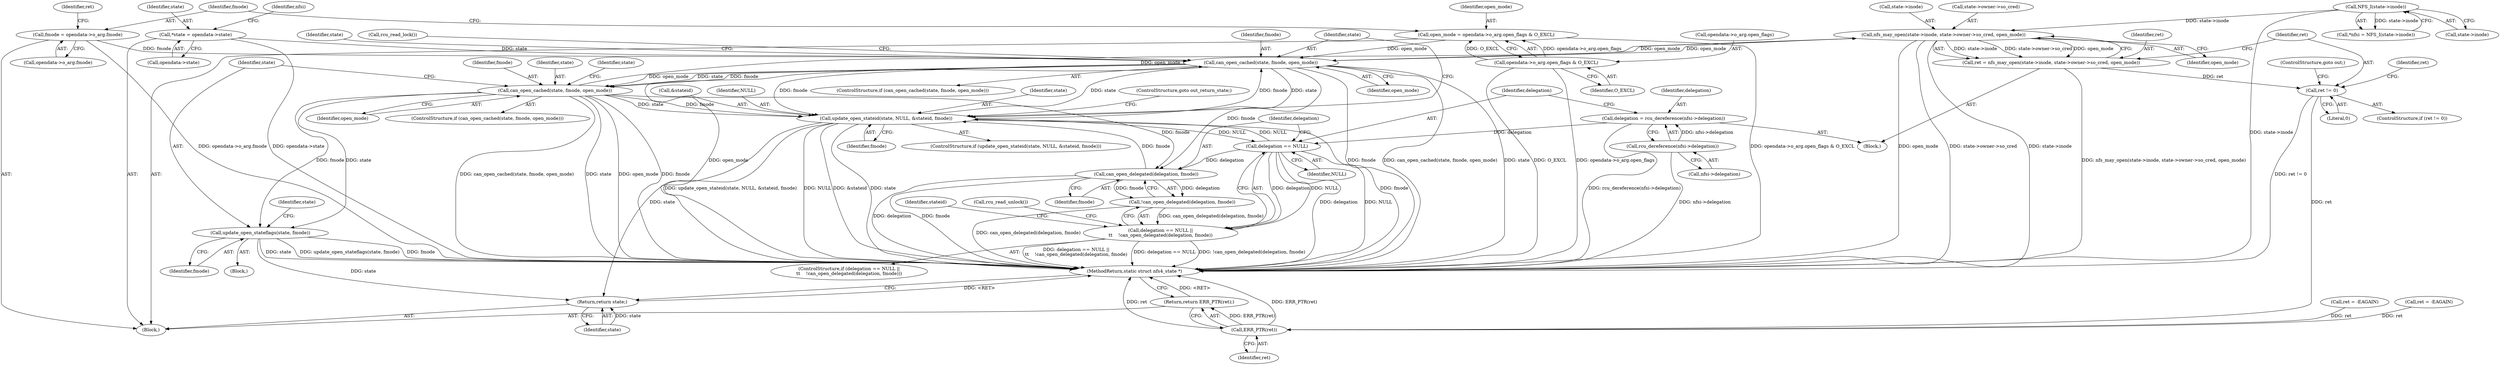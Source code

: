 digraph "0_linux_dc0b027dfadfcb8a5504f7d8052754bf8d501ab9_21@API" {
"1000217" [label="(Call,nfs_may_open(state->inode, state->owner->so_cred, open_mode))"];
"1000114" [label="(Call,NFS_I(state->inode))"];
"1000146" [label="(Call,can_open_cached(state, fmode, open_mode))"];
"1000106" [label="(Call,*state = opendata->state)"];
"1000237" [label="(Call,update_open_stateid(state, NULL, &stateid, fmode))"];
"1000159" [label="(Call,can_open_cached(state, fmode, open_mode))"];
"1000191" [label="(Call,delegation == NULL)"];
"1000183" [label="(Call,delegation = rcu_dereference(nfsi->delegation))"];
"1000185" [label="(Call,rcu_dereference(nfsi->delegation))"];
"1000195" [label="(Call,can_open_delegated(delegation, fmode))"];
"1000130" [label="(Call,fmode = opendata->o_arg.fmode)"];
"1000217" [label="(Call,nfs_may_open(state->inode, state->owner->so_cred, open_mode))"];
"1000120" [label="(Call,open_mode = opendata->o_arg.open_flags & O_EXCL)"];
"1000122" [label="(Call,opendata->o_arg.open_flags & O_EXCL)"];
"1000164" [label="(Call,update_open_stateflags(state, fmode))"];
"1000254" [label="(Return,return state;)"];
"1000194" [label="(Call,!can_open_delegated(delegation, fmode))"];
"1000190" [label="(Call,delegation == NULL ||\n\t\t    !can_open_delegated(delegation, fmode))"];
"1000215" [label="(Call,ret = nfs_may_open(state->inode, state->owner->so_cred, open_mode))"];
"1000228" [label="(Call,ret != 0)"];
"1000246" [label="(Call,ERR_PTR(ret))"];
"1000245" [label="(Return,return ERR_PTR(ret);)"];
"1000128" [label="(Identifier,O_EXCL)"];
"1000218" [label="(Call,state->inode)"];
"1000146" [label="(Call,can_open_cached(state, fmode, open_mode))"];
"1000232" [label="(Call,ret = -EAGAIN)"];
"1000230" [label="(Literal,0)"];
"1000226" [label="(Identifier,open_mode)"];
"1000194" [label="(Call,!can_open_delegated(delegation, fmode))"];
"1000227" [label="(ControlStructure,if (ret != 0))"];
"1000112" [label="(Call,*nfsi = NFS_I(state->inode))"];
"1000217" [label="(Call,nfs_may_open(state->inode, state->owner->so_cred, open_mode))"];
"1000139" [label="(Call,ret = -EAGAIN)"];
"1000115" [label="(Call,state->inode)"];
"1000193" [label="(Identifier,NULL)"];
"1000186" [label="(Call,nfsi->delegation)"];
"1000114" [label="(Call,NFS_I(state->inode))"];
"1000256" [label="(MethodReturn,static struct nfs4_state *)"];
"1000171" [label="(Identifier,state)"];
"1000243" [label="(ControlStructure,goto out_return_state;)"];
"1000196" [label="(Identifier,delegation)"];
"1000155" [label="(Identifier,state)"];
"1000104" [label="(Block,)"];
"1000113" [label="(Identifier,nfsi)"];
"1000237" [label="(Call,update_open_stateid(state, NULL, &stateid, fmode))"];
"1000145" [label="(ControlStructure,if (can_open_cached(state, fmode, open_mode)))"];
"1000203" [label="(Identifier,stateid)"];
"1000233" [label="(Identifier,ret)"];
"1000121" [label="(Identifier,open_mode)"];
"1000255" [label="(Identifier,state)"];
"1000149" [label="(Identifier,open_mode)"];
"1000123" [label="(Call,opendata->o_arg.open_flags)"];
"1000184" [label="(Identifier,delegation)"];
"1000122" [label="(Call,opendata->o_arg.open_flags & O_EXCL)"];
"1000246" [label="(Call,ERR_PTR(ret))"];
"1000182" [label="(Call,rcu_read_lock())"];
"1000163" [label="(Block,)"];
"1000120" [label="(Call,open_mode = opendata->o_arg.open_flags & O_EXCL)"];
"1000228" [label="(Call,ret != 0)"];
"1000162" [label="(Identifier,open_mode)"];
"1000245" [label="(Return,return ERR_PTR(ret);)"];
"1000131" [label="(Identifier,fmode)"];
"1000190" [label="(Call,delegation == NULL ||\n\t\t    !can_open_delegated(delegation, fmode))"];
"1000148" [label="(Identifier,fmode)"];
"1000160" [label="(Identifier,state)"];
"1000166" [label="(Identifier,fmode)"];
"1000144" [label="(Block,)"];
"1000197" [label="(Identifier,fmode)"];
"1000130" [label="(Call,fmode = opendata->o_arg.fmode)"];
"1000164" [label="(Call,update_open_stateflags(state, fmode))"];
"1000240" [label="(Call,&stateid)"];
"1000231" [label="(ControlStructure,goto out;)"];
"1000147" [label="(Identifier,state)"];
"1000242" [label="(Identifier,fmode)"];
"1000189" [label="(ControlStructure,if (delegation == NULL ||\n\t\t    !can_open_delegated(delegation, fmode)))"];
"1000221" [label="(Call,state->owner->so_cred)"];
"1000195" [label="(Call,can_open_delegated(delegation, fmode))"];
"1000158" [label="(ControlStructure,if (can_open_cached(state, fmode, open_mode)))"];
"1000215" [label="(Call,ret = nfs_may_open(state->inode, state->owner->so_cred, open_mode))"];
"1000199" [label="(Call,rcu_read_unlock())"];
"1000107" [label="(Identifier,state)"];
"1000132" [label="(Call,opendata->o_arg.fmode)"];
"1000229" [label="(Identifier,ret)"];
"1000140" [label="(Identifier,ret)"];
"1000106" [label="(Call,*state = opendata->state)"];
"1000236" [label="(ControlStructure,if (update_open_stateid(state, NULL, &stateid, fmode)))"];
"1000192" [label="(Identifier,delegation)"];
"1000247" [label="(Identifier,ret)"];
"1000239" [label="(Identifier,NULL)"];
"1000165" [label="(Identifier,state)"];
"1000159" [label="(Call,can_open_cached(state, fmode, open_mode))"];
"1000179" [label="(Identifier,state)"];
"1000108" [label="(Call,opendata->state)"];
"1000183" [label="(Call,delegation = rcu_dereference(nfsi->delegation))"];
"1000185" [label="(Call,rcu_dereference(nfsi->delegation))"];
"1000216" [label="(Identifier,ret)"];
"1000254" [label="(Return,return state;)"];
"1000238" [label="(Identifier,state)"];
"1000191" [label="(Call,delegation == NULL)"];
"1000161" [label="(Identifier,fmode)"];
"1000217" -> "1000215"  [label="AST: "];
"1000217" -> "1000226"  [label="CFG: "];
"1000218" -> "1000217"  [label="AST: "];
"1000221" -> "1000217"  [label="AST: "];
"1000226" -> "1000217"  [label="AST: "];
"1000215" -> "1000217"  [label="CFG: "];
"1000217" -> "1000256"  [label="DDG: open_mode"];
"1000217" -> "1000256"  [label="DDG: state->owner->so_cred"];
"1000217" -> "1000256"  [label="DDG: state->inode"];
"1000217" -> "1000146"  [label="DDG: open_mode"];
"1000217" -> "1000215"  [label="DDG: state->inode"];
"1000217" -> "1000215"  [label="DDG: state->owner->so_cred"];
"1000217" -> "1000215"  [label="DDG: open_mode"];
"1000114" -> "1000217"  [label="DDG: state->inode"];
"1000146" -> "1000217"  [label="DDG: open_mode"];
"1000159" -> "1000217"  [label="DDG: open_mode"];
"1000114" -> "1000112"  [label="AST: "];
"1000114" -> "1000115"  [label="CFG: "];
"1000115" -> "1000114"  [label="AST: "];
"1000112" -> "1000114"  [label="CFG: "];
"1000114" -> "1000256"  [label="DDG: state->inode"];
"1000114" -> "1000112"  [label="DDG: state->inode"];
"1000146" -> "1000145"  [label="AST: "];
"1000146" -> "1000149"  [label="CFG: "];
"1000147" -> "1000146"  [label="AST: "];
"1000148" -> "1000146"  [label="AST: "];
"1000149" -> "1000146"  [label="AST: "];
"1000155" -> "1000146"  [label="CFG: "];
"1000182" -> "1000146"  [label="CFG: "];
"1000146" -> "1000256"  [label="DDG: open_mode"];
"1000146" -> "1000256"  [label="DDG: fmode"];
"1000146" -> "1000256"  [label="DDG: can_open_cached(state, fmode, open_mode)"];
"1000146" -> "1000256"  [label="DDG: state"];
"1000106" -> "1000146"  [label="DDG: state"];
"1000237" -> "1000146"  [label="DDG: state"];
"1000237" -> "1000146"  [label="DDG: fmode"];
"1000130" -> "1000146"  [label="DDG: fmode"];
"1000120" -> "1000146"  [label="DDG: open_mode"];
"1000146" -> "1000159"  [label="DDG: state"];
"1000146" -> "1000159"  [label="DDG: fmode"];
"1000146" -> "1000159"  [label="DDG: open_mode"];
"1000146" -> "1000195"  [label="DDG: fmode"];
"1000146" -> "1000237"  [label="DDG: state"];
"1000146" -> "1000237"  [label="DDG: fmode"];
"1000106" -> "1000104"  [label="AST: "];
"1000106" -> "1000108"  [label="CFG: "];
"1000107" -> "1000106"  [label="AST: "];
"1000108" -> "1000106"  [label="AST: "];
"1000113" -> "1000106"  [label="CFG: "];
"1000106" -> "1000256"  [label="DDG: opendata->state"];
"1000237" -> "1000236"  [label="AST: "];
"1000237" -> "1000242"  [label="CFG: "];
"1000238" -> "1000237"  [label="AST: "];
"1000239" -> "1000237"  [label="AST: "];
"1000240" -> "1000237"  [label="AST: "];
"1000242" -> "1000237"  [label="AST: "];
"1000147" -> "1000237"  [label="CFG: "];
"1000243" -> "1000237"  [label="CFG: "];
"1000237" -> "1000256"  [label="DDG: update_open_stateid(state, NULL, &stateid, fmode)"];
"1000237" -> "1000256"  [label="DDG: NULL"];
"1000237" -> "1000256"  [label="DDG: &stateid"];
"1000237" -> "1000256"  [label="DDG: state"];
"1000237" -> "1000256"  [label="DDG: fmode"];
"1000237" -> "1000191"  [label="DDG: NULL"];
"1000159" -> "1000237"  [label="DDG: state"];
"1000159" -> "1000237"  [label="DDG: fmode"];
"1000191" -> "1000237"  [label="DDG: NULL"];
"1000195" -> "1000237"  [label="DDG: fmode"];
"1000237" -> "1000254"  [label="DDG: state"];
"1000159" -> "1000158"  [label="AST: "];
"1000159" -> "1000162"  [label="CFG: "];
"1000160" -> "1000159"  [label="AST: "];
"1000161" -> "1000159"  [label="AST: "];
"1000162" -> "1000159"  [label="AST: "];
"1000165" -> "1000159"  [label="CFG: "];
"1000179" -> "1000159"  [label="CFG: "];
"1000159" -> "1000256"  [label="DDG: can_open_cached(state, fmode, open_mode)"];
"1000159" -> "1000256"  [label="DDG: state"];
"1000159" -> "1000256"  [label="DDG: open_mode"];
"1000159" -> "1000256"  [label="DDG: fmode"];
"1000159" -> "1000164"  [label="DDG: state"];
"1000159" -> "1000164"  [label="DDG: fmode"];
"1000159" -> "1000195"  [label="DDG: fmode"];
"1000191" -> "1000190"  [label="AST: "];
"1000191" -> "1000193"  [label="CFG: "];
"1000192" -> "1000191"  [label="AST: "];
"1000193" -> "1000191"  [label="AST: "];
"1000196" -> "1000191"  [label="CFG: "];
"1000190" -> "1000191"  [label="CFG: "];
"1000191" -> "1000256"  [label="DDG: NULL"];
"1000191" -> "1000256"  [label="DDG: delegation"];
"1000191" -> "1000190"  [label="DDG: delegation"];
"1000191" -> "1000190"  [label="DDG: NULL"];
"1000183" -> "1000191"  [label="DDG: delegation"];
"1000191" -> "1000195"  [label="DDG: delegation"];
"1000183" -> "1000144"  [label="AST: "];
"1000183" -> "1000185"  [label="CFG: "];
"1000184" -> "1000183"  [label="AST: "];
"1000185" -> "1000183"  [label="AST: "];
"1000192" -> "1000183"  [label="CFG: "];
"1000183" -> "1000256"  [label="DDG: rcu_dereference(nfsi->delegation)"];
"1000185" -> "1000183"  [label="DDG: nfsi->delegation"];
"1000185" -> "1000186"  [label="CFG: "];
"1000186" -> "1000185"  [label="AST: "];
"1000185" -> "1000256"  [label="DDG: nfsi->delegation"];
"1000195" -> "1000194"  [label="AST: "];
"1000195" -> "1000197"  [label="CFG: "];
"1000196" -> "1000195"  [label="AST: "];
"1000197" -> "1000195"  [label="AST: "];
"1000194" -> "1000195"  [label="CFG: "];
"1000195" -> "1000256"  [label="DDG: fmode"];
"1000195" -> "1000256"  [label="DDG: delegation"];
"1000195" -> "1000194"  [label="DDG: delegation"];
"1000195" -> "1000194"  [label="DDG: fmode"];
"1000130" -> "1000104"  [label="AST: "];
"1000130" -> "1000132"  [label="CFG: "];
"1000131" -> "1000130"  [label="AST: "];
"1000132" -> "1000130"  [label="AST: "];
"1000140" -> "1000130"  [label="CFG: "];
"1000130" -> "1000256"  [label="DDG: opendata->o_arg.fmode"];
"1000120" -> "1000104"  [label="AST: "];
"1000120" -> "1000122"  [label="CFG: "];
"1000121" -> "1000120"  [label="AST: "];
"1000122" -> "1000120"  [label="AST: "];
"1000131" -> "1000120"  [label="CFG: "];
"1000120" -> "1000256"  [label="DDG: opendata->o_arg.open_flags & O_EXCL"];
"1000122" -> "1000120"  [label="DDG: opendata->o_arg.open_flags"];
"1000122" -> "1000120"  [label="DDG: O_EXCL"];
"1000122" -> "1000128"  [label="CFG: "];
"1000123" -> "1000122"  [label="AST: "];
"1000128" -> "1000122"  [label="AST: "];
"1000122" -> "1000256"  [label="DDG: opendata->o_arg.open_flags"];
"1000122" -> "1000256"  [label="DDG: O_EXCL"];
"1000164" -> "1000163"  [label="AST: "];
"1000164" -> "1000166"  [label="CFG: "];
"1000165" -> "1000164"  [label="AST: "];
"1000166" -> "1000164"  [label="AST: "];
"1000171" -> "1000164"  [label="CFG: "];
"1000164" -> "1000256"  [label="DDG: update_open_stateflags(state, fmode)"];
"1000164" -> "1000256"  [label="DDG: fmode"];
"1000164" -> "1000256"  [label="DDG: state"];
"1000164" -> "1000254"  [label="DDG: state"];
"1000254" -> "1000104"  [label="AST: "];
"1000254" -> "1000255"  [label="CFG: "];
"1000255" -> "1000254"  [label="AST: "];
"1000256" -> "1000254"  [label="CFG: "];
"1000254" -> "1000256"  [label="DDG: <RET>"];
"1000255" -> "1000254"  [label="DDG: state"];
"1000194" -> "1000190"  [label="AST: "];
"1000190" -> "1000194"  [label="CFG: "];
"1000194" -> "1000256"  [label="DDG: can_open_delegated(delegation, fmode)"];
"1000194" -> "1000190"  [label="DDG: can_open_delegated(delegation, fmode)"];
"1000190" -> "1000189"  [label="AST: "];
"1000199" -> "1000190"  [label="CFG: "];
"1000203" -> "1000190"  [label="CFG: "];
"1000190" -> "1000256"  [label="DDG: !can_open_delegated(delegation, fmode)"];
"1000190" -> "1000256"  [label="DDG: delegation == NULL ||\n\t\t    !can_open_delegated(delegation, fmode)"];
"1000190" -> "1000256"  [label="DDG: delegation == NULL"];
"1000215" -> "1000144"  [label="AST: "];
"1000216" -> "1000215"  [label="AST: "];
"1000229" -> "1000215"  [label="CFG: "];
"1000215" -> "1000256"  [label="DDG: nfs_may_open(state->inode, state->owner->so_cred, open_mode)"];
"1000215" -> "1000228"  [label="DDG: ret"];
"1000228" -> "1000227"  [label="AST: "];
"1000228" -> "1000230"  [label="CFG: "];
"1000229" -> "1000228"  [label="AST: "];
"1000230" -> "1000228"  [label="AST: "];
"1000231" -> "1000228"  [label="CFG: "];
"1000233" -> "1000228"  [label="CFG: "];
"1000228" -> "1000256"  [label="DDG: ret != 0"];
"1000228" -> "1000246"  [label="DDG: ret"];
"1000246" -> "1000245"  [label="AST: "];
"1000246" -> "1000247"  [label="CFG: "];
"1000247" -> "1000246"  [label="AST: "];
"1000245" -> "1000246"  [label="CFG: "];
"1000246" -> "1000256"  [label="DDG: ERR_PTR(ret)"];
"1000246" -> "1000256"  [label="DDG: ret"];
"1000246" -> "1000245"  [label="DDG: ERR_PTR(ret)"];
"1000232" -> "1000246"  [label="DDG: ret"];
"1000139" -> "1000246"  [label="DDG: ret"];
"1000245" -> "1000104"  [label="AST: "];
"1000256" -> "1000245"  [label="CFG: "];
"1000245" -> "1000256"  [label="DDG: <RET>"];
}

